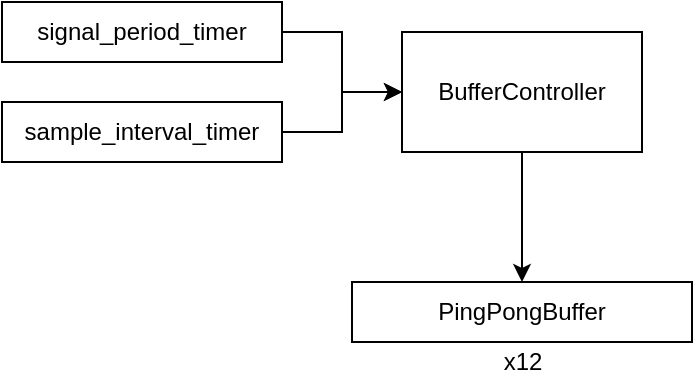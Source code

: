 <mxfile version="16.5.2" type="github">
  <diagram id="c6SIEI6ALqYYKnOjhYvD" name="Page-1">
    <mxGraphModel dx="1422" dy="820" grid="1" gridSize="10" guides="1" tooltips="1" connect="1" arrows="1" fold="1" page="1" pageScale="1" pageWidth="850" pageHeight="1100" math="0" shadow="0">
      <root>
        <mxCell id="0" />
        <mxCell id="1" parent="0" />
        <mxCell id="OWAue3CLm3Fr0hzVqL13-7" style="edgeStyle=orthogonalEdgeStyle;rounded=0;orthogonalLoop=1;jettySize=auto;html=1;" parent="1" source="OWAue3CLm3Fr0hzVqL13-1" target="OWAue3CLm3Fr0hzVqL13-6" edge="1">
          <mxGeometry relative="1" as="geometry" />
        </mxCell>
        <mxCell id="OWAue3CLm3Fr0hzVqL13-1" value="BufferController" style="rounded=0;whiteSpace=wrap;html=1;" parent="1" vertex="1">
          <mxGeometry x="360" y="315" width="120" height="60" as="geometry" />
        </mxCell>
        <mxCell id="OWAue3CLm3Fr0hzVqL13-9" style="edgeStyle=orthogonalEdgeStyle;rounded=0;orthogonalLoop=1;jettySize=auto;html=1;" parent="1" source="OWAue3CLm3Fr0hzVqL13-2" target="OWAue3CLm3Fr0hzVqL13-1" edge="1">
          <mxGeometry relative="1" as="geometry" />
        </mxCell>
        <mxCell id="OWAue3CLm3Fr0hzVqL13-2" value="sample_interval_timer" style="rounded=0;whiteSpace=wrap;html=1;" parent="1" vertex="1">
          <mxGeometry x="160" y="350" width="140" height="30" as="geometry" />
        </mxCell>
        <mxCell id="OWAue3CLm3Fr0hzVqL13-8" style="edgeStyle=orthogonalEdgeStyle;rounded=0;orthogonalLoop=1;jettySize=auto;html=1;" parent="1" source="OWAue3CLm3Fr0hzVqL13-3" target="OWAue3CLm3Fr0hzVqL13-1" edge="1">
          <mxGeometry relative="1" as="geometry">
            <Array as="points">
              <mxPoint x="330" y="315" />
              <mxPoint x="330" y="345" />
            </Array>
          </mxGeometry>
        </mxCell>
        <mxCell id="OWAue3CLm3Fr0hzVqL13-3" value="signal_period_timer" style="rounded=0;whiteSpace=wrap;html=1;" parent="1" vertex="1">
          <mxGeometry x="160" y="300" width="140" height="30" as="geometry" />
        </mxCell>
        <mxCell id="OWAue3CLm3Fr0hzVqL13-6" value="PingPongBuffer" style="rounded=0;whiteSpace=wrap;html=1;" parent="1" vertex="1">
          <mxGeometry x="335" y="440" width="170" height="30" as="geometry" />
        </mxCell>
        <mxCell id="OWAue3CLm3Fr0hzVqL13-11" value="x12" style="text;html=1;align=center;verticalAlign=middle;resizable=0;points=[];autosize=1;strokeColor=none;fillColor=none;" parent="1" vertex="1">
          <mxGeometry x="405" y="470" width="30" height="20" as="geometry" />
        </mxCell>
      </root>
    </mxGraphModel>
  </diagram>
</mxfile>

